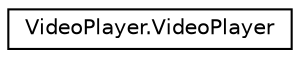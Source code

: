 digraph "Graphical Class Hierarchy"
{
  edge [fontname="Helvetica",fontsize="10",labelfontname="Helvetica",labelfontsize="10"];
  node [fontname="Helvetica",fontsize="10",shape=record];
  rankdir="LR";
  Node0 [label="VideoPlayer.VideoPlayer",height=0.2,width=0.4,color="black", fillcolor="white", style="filled",URL="$classVideoPlayer_1_1VideoPlayer.html"];
}
